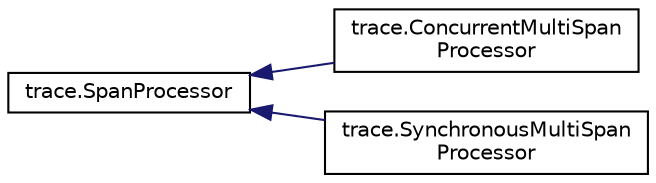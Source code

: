 digraph "Graphical Class Hierarchy"
{
 // LATEX_PDF_SIZE
  edge [fontname="Helvetica",fontsize="10",labelfontname="Helvetica",labelfontsize="10"];
  node [fontname="Helvetica",fontsize="10",shape=record];
  rankdir="LR";
  Node0 [label="trace.SpanProcessor",height=0.2,width=0.4,color="black", fillcolor="white", style="filled",URL="$classtrace_1_1SpanProcessor.html",tooltip=" "];
  Node0 -> Node1 [dir="back",color="midnightblue",fontsize="10",style="solid",fontname="Helvetica"];
  Node1 [label="trace.ConcurrentMultiSpan\lProcessor",height=0.2,width=0.4,color="black", fillcolor="white", style="filled",URL="$classtrace_1_1ConcurrentMultiSpanProcessor.html",tooltip=" "];
  Node0 -> Node2 [dir="back",color="midnightblue",fontsize="10",style="solid",fontname="Helvetica"];
  Node2 [label="trace.SynchronousMultiSpan\lProcessor",height=0.2,width=0.4,color="black", fillcolor="white", style="filled",URL="$classtrace_1_1SynchronousMultiSpanProcessor.html",tooltip=" "];
}
